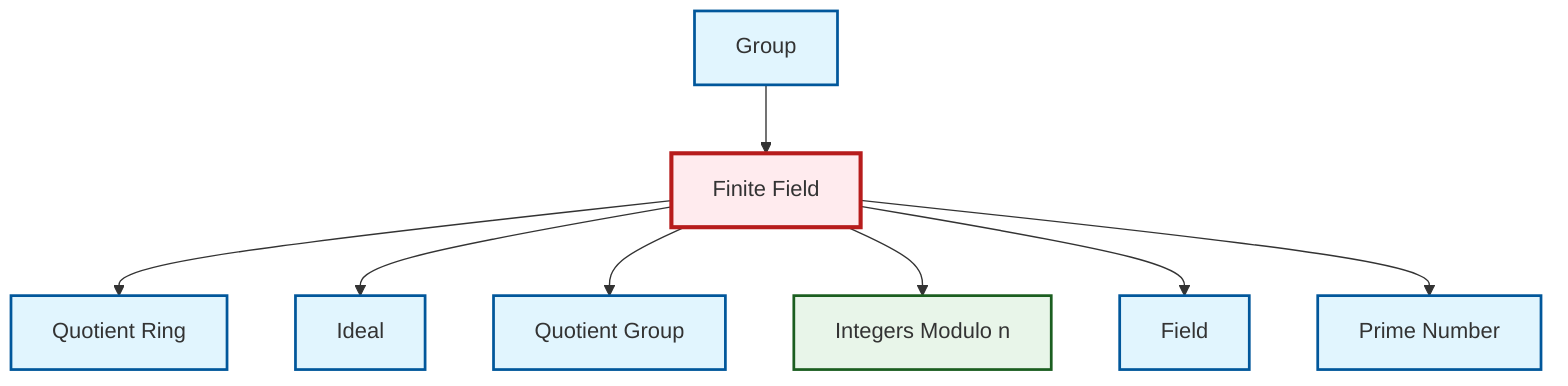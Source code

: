 graph TD
    classDef definition fill:#e1f5fe,stroke:#01579b,stroke-width:2px
    classDef theorem fill:#f3e5f5,stroke:#4a148c,stroke-width:2px
    classDef axiom fill:#fff3e0,stroke:#e65100,stroke-width:2px
    classDef example fill:#e8f5e9,stroke:#1b5e20,stroke-width:2px
    classDef current fill:#ffebee,stroke:#b71c1c,stroke-width:3px
    ex-finite-field["Finite Field"]:::example
    def-prime["Prime Number"]:::definition
    def-field["Field"]:::definition
    def-ideal["Ideal"]:::definition
    def-quotient-group["Quotient Group"]:::definition
    ex-quotient-integers-mod-n["Integers Modulo n"]:::example
    def-group["Group"]:::definition
    def-quotient-ring["Quotient Ring"]:::definition
    ex-finite-field --> def-quotient-ring
    ex-finite-field --> def-ideal
    ex-finite-field --> def-quotient-group
    ex-finite-field --> ex-quotient-integers-mod-n
    ex-finite-field --> def-field
    ex-finite-field --> def-prime
    def-group --> ex-finite-field
    class ex-finite-field current